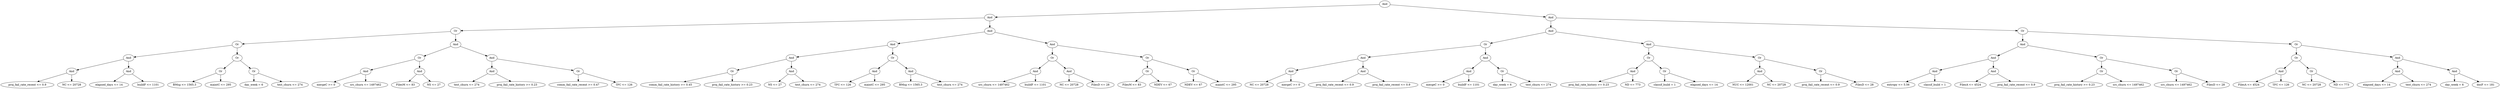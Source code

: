 digraph G {
	graph [bb="0,0,10856,468",
		dpi=78
	];
	node [label="\N"];
	1	 [height=0.5,
		label=And,
		pos="5504.4,450",
		width=0.75];
	2	 [height=0.5,
		label=And,
		pos="4210.4,378",
		width=0.75];
	1 -> 2	 [pos="e,4237.3,380.45 5477.4,447.54 5312.1,438.6 4438.6,391.34 4247.4,381"];
	3	 [height=0.5,
		label=And,
		pos="6798.4,378",
		width=0.75];
	1 -> 3	 [pos="e,6771.6,380.45 5531.5,447.54 5696.7,438.6 6570.3,391.34 6761.5,381"];
	4	 [height=0.5,
		label=Or,
		pos="1902.4,306",
		width=0.75];
	2 -> 4	 [pos="e,1929.6,307.82 4183.3,376.18 3945.5,368.96 2217.1,316.54 1939.9,308.14"];
	5	 [height=0.5,
		label=And,
		pos="4210.4,306",
		width=0.75];
	2 -> 5	 [pos="e,4210.4,324.1 4210.4,359.7 4210.4,351.98 4210.4,342.71 4210.4,334.11"];
	8	 [height=0.5,
		label=Or,
		pos="1024.4,234",
		width=0.75];
	4 -> 8	 [pos="e,1051.4,237.15 1875.7,302.87 1749,292.76 1209.1,249.72 1061.7,237.97"];
	9	 [height=0.5,
		label=And,
		pos="1902.4,234",
		width=0.75];
	4 -> 9	 [pos="e,1902.4,252.1 1902.4,287.7 1902.4,279.98 1902.4,270.71 1902.4,262.11"];
	16	 [height=0.5,
		label=And,
		pos="553.44,162",
		width=0.75];
	8 -> 16	 [pos="e,579.59,166.89 998.11,229.09 918.63,217.27 681.02,181.96 589.72,168.39"];
	17	 [height=0.5,
		label=Or,
		pos="1024.4,162",
		width=0.75];
	8 -> 17	 [pos="e,1024.4,180.1 1024.4,215.7 1024.4,207.98 1024.4,198.71 1024.4,190.11"];
	32	 [height=0.5,
		label=And,
		pos="304.44,90",
		width=0.75];
	16 -> 32	 [pos="e,328.87,97.867 529.11,154.16 484.58,141.64 389.84,115.01 338.77,100.65"];
	33	 [height=0.5,
		label=And,
		pos="553.44,90",
		width=0.75];
	16 -> 33	 [pos="e,553.44,108.1 553.44,143.7 553.44,135.98 553.44,126.71 553.44,118.11"];
	64	 [height=0.5,
		label="proj_fail_rate_recent <= 0.9",
		pos="112.44,18",
		width=3.1233];
	32 -> 64	 [pos="e,155.36,34.647 281.28,80.556 252.59,70.097 202.85,51.963 164.77,38.078"];
	65	 [height=0.5,
		label="NC <= 20728",
		pos="304.44,18",
		width=1.6971];
	32 -> 65	 [pos="e,304.44,36.104 304.44,71.697 304.44,63.983 304.44,54.712 304.44,46.112"];
	66	 [height=0.5,
		label="elapsed_days <= 14",
		pos="468.44,18",
		width=2.347];
	33 -> 66	 [pos="e,488.68,35.667 537.05,75.503 525.63,66.094 510.09,53.299 496.69,42.264"];
	67	 [height=0.5,
		label="buildF <= 1101",
		pos="638.44,18",
		width=1.8776];
	33 -> 67	 [pos="e,618.51,35.412 569.83,75.503 581.33,66.028 597.01,53.12 610.47,42.033"];
	34	 [height=0.5,
		label=Or,
		pos="952.44,90",
		width=0.75];
	17 -> 34	 [pos="e,967.24,105.38 1009.9,146.83 999.69,136.94 985.92,123.55 974.41,112.36"];
	35	 [height=0.5,
		label=Or,
		pos="1097.4,90",
		width=0.75];
	17 -> 35	 [pos="e,1082.7,105.14 1039.2,146.83 1049.6,136.87 1063.7,123.37 1075.4,112.14"];
	68	 [height=0.5,
		label="BMsg <= 1565.3",
		pos="796.44,18",
		width=2.022];
	34 -> 68	 [pos="e,829.95,34.038 930.75,79.267 907.18,68.691 868.92,51.524 839.25,38.212"];
	69	 [height=0.5,
		label="maintC <= 295",
		pos="952.44,18",
		width=1.8234];
	34 -> 69	 [pos="e,952.44,36.104 952.44,71.697 952.44,63.983 952.44,54.712 952.44,46.112"];
	70	 [height=0.5,
		label="day_week = 6",
		pos="1097.4,18",
		width=1.7151];
	35 -> 70	 [pos="e,1097.4,36.104 1097.4,71.697 1097.4,63.983 1097.4,54.712 1097.4,46.112"];
	71	 [height=0.5,
		label="test_churn <= 274",
		pos="1254.4,18",
		width=2.1484];
	35 -> 71	 [pos="e,1220.4,34.17 1119.3,79.267 1142.9,68.725 1181.2,51.634 1211.1,38.34"];
	18	 [height=0.5,
		label=Or,
		pos="1812.4,162",
		width=0.75];
	9 -> 18	 [pos="e,1829.3,176.11 1885.5,219.83 1871.9,209.27 1852.7,194.3 1837.3,182.37"];
	19	 [height=0.5,
		label=And,
		pos="2143.4,162",
		width=0.75];
	9 -> 19	 [pos="e,2118.9,170.12 1926.9,225.9 1970,213.38 2059.7,187.32 2109.1,172.99"];
	36	 [height=0.5,
		label=And,
		pos="1579.4,90",
		width=0.75];
	18 -> 36	 [pos="e,1603.7,98.293 1788.4,153.77 1746.8,141.28 1661.3,115.6 1613.6,101.26"];
	37	 [height=0.5,
		label=And,
		pos="1812.4,90",
		width=0.75];
	18 -> 37	 [pos="e,1812.4,108.1 1812.4,143.7 1812.4,135.98 1812.4,126.71 1812.4,118.11"];
	72	 [height=0.5,
		label="mergeC >= 0",
		pos="1408.4,18",
		width=1.6429];
	36 -> 72	 [pos="e,1442.3,32.86 1557.1,79.849 1530.5,68.954 1485.4,50.51 1451.9,36.777"];
	73	 [height=0.5,
		label="src_churn <= 1497462",
		pos="1579.4,18",
		width=2.5998];
	36 -> 73	 [pos="e,1579.4,36.104 1579.4,71.697 1579.4,63.983 1579.4,54.712 1579.4,46.112"];
	74	 [height=0.5,
		label="FilesM <= 83",
		pos="1750.4,18",
		width=1.661];
	37 -> 74	 [pos="e,1765.3,35.789 1799.3,74.155 1791.4,65.2 1781.1,53.576 1772,43.309"];
	75	 [height=0.5,
		label="NS <= 27",
		pos="1875.4,18",
		width=1.2999];
	37 -> 75	 [pos="e,1860.8,35.29 1825.8,74.155 1834,65.072 1844.6,53.243 1854,42.87"];
	38	 [height=0.5,
		label=And,
		pos="2143.4,90",
		width=0.75];
	19 -> 38	 [pos="e,2143.4,108.1 2143.4,143.7 2143.4,135.98 2143.4,126.71 2143.4,118.11"];
	39	 [height=0.5,
		label=Or,
		pos="2497.4,90",
		width=0.75];
	19 -> 39	 [pos="e,2471.7,96.083 2168.9,155.97 2231,143.69 2390.4,112.17 2461.9,98.037"];
	76	 [height=0.5,
		label="test_churn <= 274",
		pos="2017.4,18",
		width=2.1484];
	38 -> 76	 [pos="e,2046.1,34.914 2123.2,77.753 2104.9,67.563 2077.4,52.287 2055,39.865"];
	77	 [height=0.5,
		label="proj_fail_rate_history >= 0.23",
		pos="2233.4,18",
		width=3.34];
	38 -> 77	 [pos="e,2211.8,35.824 2160.4,75.834 2172.5,66.365 2189.3,53.347 2203.7,42.159"];
	78	 [height=0.5,
		label="comm_fail_rate_recent >= 0.47",
		pos="2497.4,18",
		width=3.4844];
	39 -> 78	 [pos="e,2497.4,36.104 2497.4,71.697 2497.4,63.983 2497.4,54.712 2497.4,46.112"];
	79	 [height=0.5,
		label="TFC <= 126",
		pos="2698.4,18",
		width=1.5887];
	39 -> 79	 [pos="e,2661.5,31.856 2520.9,80.833 2552.9,69.681 2611,49.447 2652,35.168"];
	10	 [height=0.5,
		label=And,
		pos="3866.4,234",
		width=0.75];
	5 -> 10	 [pos="e,3892.2,240.24 4184.9,299.8 4124.3,287.47 3971.9,256.47 3902.2,242.28"];
	11	 [height=0.5,
		label=And,
		pos="4554.4,234",
		width=0.75];
	5 -> 11	 [pos="e,4528.7,240.24 4236,299.8 4296.6,287.47 4448.9,256.47 4518.6,242.28"];
	20	 [height=0.5,
		label=And,
		pos="3423.4,162",
		width=0.75];
	10 -> 20	 [pos="e,3449.5,167.11 3840.4,228.88 3764.9,216.96 3546,182.37 3459.4,168.68"];
	21	 [height=0.5,
		label=Or,
		pos="3866.4,162",
		width=0.75];
	10 -> 21	 [pos="e,3866.4,180.1 3866.4,215.7 3866.4,207.98 3866.4,198.71 3866.4,190.11"];
	40	 [height=0.5,
		label=Or,
		pos="3167.4,90",
		width=0.75];
	20 -> 40	 [pos="e,3191.9,97.692 3398.9,154.29 3353,141.74 3254.2,114.72 3201.8,100.38"];
	41	 [height=0.5,
		label=And,
		pos="3423.4,90",
		width=0.75];
	20 -> 41	 [pos="e,3423.4,108.1 3423.4,143.7 3423.4,135.98 3423.4,126.71 3423.4,118.11"];
	80	 [height=0.5,
		label="comm_fail_rate_history >= 0.45",
		pos="2901.4,18",
		width=3.5566];
	40 -> 80	 [pos="e,2958.9,34.12 3142.4,82.415 3103.1,72.06 3025.4,51.621 2968.8,36.737"];
	81	 [height=0.5,
		label="proj_fail_rate_history >= 0.23",
		pos="3167.4,18",
		width=3.34];
	40 -> 81	 [pos="e,3167.4,36.104 3167.4,71.697 3167.4,63.983 3167.4,54.712 3167.4,46.112"];
	82	 [height=0.5,
		label="NS <= 27",
		pos="3352.4,18",
		width=1.2999];
	41 -> 82	 [pos="e,3368.6,34.95 3408.7,74.496 3399.2,65.125 3386.6,52.728 3375.8,42.028"];
	83	 [height=0.5,
		label="test_churn <= 274",
		pos="3494.4,18",
		width=2.1484];
	41 -> 83	 [pos="e,3477.5,35.699 3438.2,74.496 3447.4,65.409 3459.5,53.475 3470.1,43.004"];
	42	 [height=0.5,
		label=And,
		pos="3788.4,90",
		width=0.75];
	21 -> 42	 [pos="e,3803.8,104.8 3851,147.17 3839.7,137.01 3824.1,123.03 3811.4,111.56"];
	43	 [height=0.5,
		label=And,
		pos="3944.4,90",
		width=0.75];
	21 -> 43	 [pos="e,3929.1,104.8 3881.9,147.17 3893.2,137.01 3908.7,123.03 3921.5,111.56"];
	84	 [height=0.5,
		label="TFC <= 126",
		pos="3647.4,18",
		width=1.5887];
	42 -> 84	 [pos="e,3676.8,33.575 3767.3,78.52 3745.9,67.888 3712.3,51.189 3686.1,38.182"];
	85	 [height=0.5,
		label="maintC <= 295",
		pos="3788.4,18",
		width=1.8234];
	42 -> 85	 [pos="e,3788.4,36.104 3788.4,71.697 3788.4,63.983 3788.4,54.712 3788.4,46.112"];
	86	 [height=0.5,
		label="BMsg <= 1565.3",
		pos="3944.4,18",
		width=2.022];
	43 -> 86	 [pos="e,3944.4,36.104 3944.4,71.697 3944.4,63.983 3944.4,54.712 3944.4,46.112"];
	87	 [height=0.5,
		label="test_churn <= 274",
		pos="4112.4,18",
		width=2.1484];
	43 -> 87	 [pos="e,4076.5,33.974 3966.7,79.705 3992.3,69.076 4034.7,51.399 4067.2,37.854"];
	22	 [height=0.5,
		label=Or,
		pos="4554.4,162",
		width=0.75];
	11 -> 22	 [pos="e,4554.4,180.1 4554.4,215.7 4554.4,207.98 4554.4,198.71 4554.4,190.11"];
	23	 [height=0.5,
		label=Or,
		pos="4970.4,162",
		width=0.75];
	11 -> 23	 [pos="e,4944.4,167.38 4580.5,228.62 4652.1,216.57 4852.4,182.87 4934.5,169.04"];
	44	 [height=0.5,
		label=And,
		pos="4480.4,90",
		width=0.75];
	22 -> 44	 [pos="e,4495.4,105.14 4539.5,146.83 4528.9,136.87 4514.7,123.37 4502.8,112.14"];
	45	 [height=0.5,
		label=And,
		pos="4627.4,90",
		width=0.75];
	22 -> 45	 [pos="e,4612.7,105.14 4569.2,146.83 4579.6,136.87 4593.7,123.37 4605.4,112.14"];
	88	 [height=0.5,
		label="src_churn <= 1497462",
		pos="4301.4,18",
		width=2.5998];
	44 -> 88	 [pos="e,4340.9,34.443 4457.8,80.134 4430.9,69.643 4385.5,51.871 4350.5,38.185"];
	89	 [height=0.5,
		label="buildF <= 1101",
		pos="4480.4,18",
		width=1.8776];
	44 -> 89	 [pos="e,4480.4,36.104 4480.4,71.697 4480.4,63.983 4480.4,54.712 4480.4,46.112"];
	90	 [height=0.5,
		label="NC <= 20728",
		pos="4627.4,18",
		width=1.6971];
	45 -> 90	 [pos="e,4627.4,36.104 4627.4,71.697 4627.4,63.983 4627.4,54.712 4627.4,46.112"];
	91	 [height=0.5,
		label="FilesD <= 28",
		pos="4765.4,18",
		width=1.6249];
	45 -> 91	 [pos="e,4736.3,33.766 4648.4,78.369 4669.3,67.775 4701.8,51.268 4727.3,38.346"];
	46	 [height=0.5,
		label=Or,
		pos="4970.4,90",
		width=0.75];
	23 -> 46	 [pos="e,4970.4,108.1 4970.4,143.7 4970.4,135.98 4970.4,126.71 4970.4,118.11"];
	47	 [height=0.5,
		label=Or,
		pos="5177.4,90",
		width=0.75];
	23 -> 47	 [pos="e,5154,98.936 4994.2,152.97 5031.2,140.47 5102.6,116.32 5144.5,102.14"];
	92	 [height=0.5,
		label="FilesM <= 83",
		pos="4901.4,18",
		width=1.661];
	46 -> 92	 [pos="e,4917.7,35.448 4956.1,74.496 4947.1,65.344 4935.3,53.306 4924.9,42.781"];
	93	 [height=0.5,
		label="NDEV <= 67",
		pos="5039.4,18",
		width=1.661];
	46 -> 93	 [pos="e,5023.2,35.448 4984.7,74.496 4993.8,65.344 5005.6,53.306 5016,42.781"];
	94	 [height=0.5,
		label="NDEV <= 67",
		pos="5177.4,18",
		width=1.661];
	47 -> 94	 [pos="e,5177.4,36.104 5177.4,71.697 5177.4,63.983 5177.4,54.712 5177.4,46.112"];
	95	 [height=0.5,
		label="maintC <= 295",
		pos="5320.4,18",
		width=1.8234];
	47 -> 95	 [pos="e,5289.7,34.03 5198.5,78.671 5220.1,68.125 5254,51.499 5280.7,38.472"];
	6	 [height=0.5,
		label=And,
		pos="6798.4,306",
		width=0.75];
	3 -> 6	 [pos="e,6798.4,324.1 6798.4,359.7 6798.4,351.98 6798.4,342.71 6798.4,334.11"];
	7	 [height=0.5,
		label=Or,
		pos="8995.4,306",
		width=0.75];
	3 -> 7	 [pos="e,8968.2,307.87 6825.4,376.14 7055.8,368.8 8689.9,316.73 8958.2,308.19"];
	12	 [height=0.5,
		label=Or,
		pos="6444.4,234",
		width=0.75];
	6 -> 12	 [pos="e,6470.1,240.08 6773,299.97 6710.9,287.69 6551.5,256.17 6480,242.04"];
	13	 [height=0.5,
		label=And,
		pos="7152.4,234",
		width=0.75];
	6 -> 13	 [pos="e,7126.7,240.08 6823.9,299.97 6886,287.69 7045.4,256.17 7116.9,242.04"];
	24	 [height=0.5,
		label=And,
		pos="5914.4,162",
		width=0.75];
	12 -> 24	 [pos="e,5940.9,166.49 6418.2,229.53 6331,218.02 6051.4,181.09 5950.9,167.81"];
	25	 [height=0.5,
		label=And,
		pos="6444.4,162",
		width=0.75];
	12 -> 25	 [pos="e,6444.4,180.1 6444.4,215.7 6444.4,207.98 6444.4,198.71 6444.4,190.11"];
	48	 [height=0.5,
		label=And,
		pos="5603.4,90",
		width=0.75];
	24 -> 48	 [pos="e,5628.9,96.722 5889.3,155.33 5834,142.91 5702.3,113.25 5638.8,98.959"];
	49	 [height=0.5,
		label=And,
		pos="5914.4,90",
		width=0.75];
	24 -> 49	 [pos="e,5914.4,108.1 5914.4,143.7 5914.4,135.98 5914.4,126.71 5914.4,118.11"];
	96	 [height=0.5,
		label="NC <= 20728",
		pos="5465.4,18",
		width=1.6971];
	48 -> 96	 [pos="e,5494.8,33.895 5582.5,78.369 5561.7,67.809 5529.3,51.374 5503.8,38.471"];
	97	 [height=0.5,
		label="mergeC >= 0",
		pos="5603.4,18",
		width=1.6429];
	48 -> 97	 [pos="e,5603.4,36.104 5603.4,71.697 5603.4,63.983 5603.4,54.712 5603.4,46.112"];
	98	 [height=0.5,
		label="proj_fail_rate_recent <= 0.9",
		pos="5793.4,18",
		width=3.1233];
	49 -> 98	 [pos="e,5822.2,35.629 5894.7,77.597 5877.5,67.631 5852,52.887 5830.9,40.682"];
	99	 [height=0.5,
		label="proj_fail_rate_recent <= 0.9",
		pos="6036.4,18",
		width=3.1233];
	49 -> 99	 [pos="e,6007.5,35.629 5934.3,77.597 5951.7,67.631 5977.4,52.887 5998.7,40.682"];
	50	 [height=0.5,
		label=And,
		pos="6371.4,90",
		width=0.75];
	25 -> 50	 [pos="e,6386.2,105.14 6429.7,146.83 6419.3,136.87 6405.2,123.37 6393.5,112.14"];
	51	 [height=0.5,
		label=Or,
		pos="6518.4,90",
		width=0.75];
	25 -> 51	 [pos="e,6503.5,105.14 6459.4,146.83 6469.9,136.87 6484.2,123.37 6496.1,112.14"];
	100	 [height=0.5,
		label="mergeC >= 0",
		pos="6226.4,18",
		width=1.6429];
	50 -> 100	 [pos="e,6256.5,33.512 6350,78.671 6327.9,67.989 6292.9,51.069 6265.7,37.969"];
	101	 [height=0.5,
		label="buildF <= 1101",
		pos="6371.4,18",
		width=1.8776];
	50 -> 101	 [pos="e,6371.4,36.104 6371.4,71.697 6371.4,63.983 6371.4,54.712 6371.4,46.112"];
	102	 [height=0.5,
		label="day_week = 6",
		pos="6518.4,18",
		width=1.7151];
	51 -> 102	 [pos="e,6518.4,36.104 6518.4,71.697 6518.4,63.983 6518.4,54.712 6518.4,46.112"];
	103	 [height=0.5,
		label="test_churn <= 274",
		pos="6675.4,18",
		width=2.1484];
	51 -> 103	 [pos="e,6641.4,34.17 6540.3,79.267 6563.9,68.725 6602.2,51.634 6632.1,38.34"];
	26	 [height=0.5,
		label=Or,
		pos="7152.4,162",
		width=0.75];
	13 -> 26	 [pos="e,7152.4,180.1 7152.4,215.7 7152.4,207.98 7152.4,198.71 7152.4,190.11"];
	27	 [height=0.5,
		label=Or,
		pos="7639.4,162",
		width=0.75];
	13 -> 27	 [pos="e,7613.1,166.78 7178.6,229.24 7260,217.53 7508.9,181.76 7603,168.24"];
	52	 [height=0.5,
		label=And,
		pos="7081.4,90",
		width=0.75];
	26 -> 52	 [pos="e,7096.1,105.49 7137.7,146.5 7127.8,136.73 7114.6,123.69 7103.4,112.7"];
	53	 [height=0.5,
		label=Or,
		pos="7222.4,90",
		width=0.75];
	26 -> 53	 [pos="e,7208,105.49 7166.9,146.5 7176.7,136.73 7189.8,123.69 7200.7,112.7"];
	104	 [height=0.5,
		label="proj_fail_rate_history >= 0.23",
		pos="6891.4,18",
		width=3.34];
	52 -> 104	 [pos="e,6934.5,34.851 7058.1,80.417 7029.9,70.028 6981.6,52.214 6944.2,38.439"];
	105	 [height=0.5,
		label="ND <= 773",
		pos="7081.4,18",
		width=1.4443];
	52 -> 105	 [pos="e,7081.4,36.104 7081.4,71.697 7081.4,63.983 7081.4,54.712 7081.4,46.112"];
	106	 [height=0.5,
		label="classif_build = 1",
		pos="7222.4,18",
		width=1.9859];
	53 -> 106	 [pos="e,7222.4,36.104 7222.4,71.697 7222.4,63.983 7222.4,54.712 7222.4,46.112"];
	107	 [height=0.5,
		label="elapsed_days <= 14",
		pos="7396.4,18",
		width=2.347];
	53 -> 107	 [pos="e,7358.7,34.174 7245.2,79.849 7271.4,69.291 7315.3,51.644 7349,38.066"];
	54	 [height=0.5,
		label=And,
		pos="7639.4,90",
		width=0.75];
	27 -> 54	 [pos="e,7639.4,108.1 7639.4,143.7 7639.4,135.98 7639.4,126.71 7639.4,118.11"];
	55	 [height=0.5,
		label=Or,
		pos="7905.4,90",
		width=0.75];
	27 -> 55	 [pos="e,7880.7,97.517 7664.5,154.41 7712.2,141.85 7816.4,114.43 7870.8,100.11"];
	108	 [height=0.5,
		label="NUC <= 12001",
		pos="7566.4,18",
		width=1.8776];
	54 -> 108	 [pos="e,7583.8,35.606 7624.7,74.834 7615.1,65.616 7602.3,53.366 7591.1,42.689"];
	109	 [height=0.5,
		label="NC <= 20728",
		pos="7713.4,18",
		width=1.6971];
	54 -> 109	 [pos="e,7696.2,35.354 7654.4,74.834 7664.2,65.551 7677.3,53.193 7688.6,42.464"];
	110	 [height=0.5,
		label="proj_fail_rate_recent <= 0.9",
		pos="7905.4,18",
		width=3.1233];
	55 -> 110	 [pos="e,7905.4,36.104 7905.4,71.697 7905.4,63.983 7905.4,54.712 7905.4,46.112"];
	111	 [height=0.5,
		label="FilesD <= 28",
		pos="8094.4,18",
		width=1.6249];
	55 -> 111	 [pos="e,8058.5,32.326 7928.6,80.417 7958.4,69.391 8010.7,50.003 8048.7,35.955"];
	14	 [height=0.5,
		label=And,
		pos="8995.4,234",
		width=0.75];
	7 -> 14	 [pos="e,8995.4,252.1 8995.4,287.7 8995.4,279.98 8995.4,270.71 8995.4,262.11"];
	15	 [height=0.5,
		label=Or,
		pos="9967.4,234",
		width=0.75];
	7 -> 15	 [pos="e,9940.5,236.94 9022.2,303.07 9158.2,293.28 9772.6,249.04 9930.4,237.67"];
	28	 [height=0.5,
		label=And,
		pos="8655.4,162",
		width=0.75];
	14 -> 28	 [pos="e,8680.8,168.23 8969.9,227.74 8909.8,215.37 8759.5,184.42 8690.7,170.27"];
	29	 [height=0.5,
		label=Or,
		pos="9121.4,162",
		width=0.75];
	14 -> 29	 [pos="e,9101.2,174.22 9015.7,221.75 9036.4,210.22 9068.9,192.18 9092.4,179.12"];
	56	 [height=0.5,
		label=And,
		pos="8399.4,90",
		width=0.75];
	28 -> 56	 [pos="e,8423.9,97.692 8630.9,154.29 8585,141.74 8486.2,114.72 8433.8,100.38"];
	57	 [height=0.5,
		label=And,
		pos="8655.4,90",
		width=0.75];
	28 -> 57	 [pos="e,8655.4,108.1 8655.4,143.7 8655.4,135.98 8655.4,126.71 8655.4,118.11"];
	112	 [height=0.5,
		label="entropy <= 5.56",
		pos="8240.4,18",
		width=1.9318];
	56 -> 112	 [pos="e,8274,33.776 8377.3,79.267 8353.2,68.623 8313.8,51.303 8283.5,37.956"];
	113	 [height=0.5,
		label="classif_build = 1",
		pos="8399.4,18",
		width=1.9859];
	56 -> 113	 [pos="e,8399.4,36.104 8399.4,71.697 8399.4,63.983 8399.4,54.712 8399.4,46.112"];
	114	 [height=0.5,
		label="FilesA <= 4524",
		pos="8556.4,18",
		width=1.8776];
	57 -> 114	 [pos="e,8579.4,35.208 8637.3,76.161 8623.4,66.347 8603.9,52.583 8587.6,41.021"];
	115	 [height=0.5,
		label="proj_fail_rate_recent <= 0.9",
		pos="8754.4,18",
		width=3.1233];
	57 -> 115	 [pos="e,8730.8,35.722 8673.6,76.161 8687.3,66.481 8706.4,52.959 8722.6,41.497"];
	58	 [height=0.5,
		label=Or,
		pos="9121.4,90",
		width=0.75];
	29 -> 58	 [pos="e,9121.4,108.1 9121.4,143.7 9121.4,135.98 9121.4,126.71 9121.4,118.11"];
	59	 [height=0.5,
		label=Or,
		pos="9442.4,90",
		width=0.75];
	29 -> 59	 [pos="e,9416.9,96.564 9146.6,155.51 9203.4,143.12 9341.7,112.97 9407.1,98.71"];
	116	 [height=0.5,
		label="proj_fail_rate_history >= 0.23",
		pos="9005.4,18",
		width=3.34];
	58 -> 116	 [pos="e,9033.2,35.74 9102,77.284 9085.7,67.428 9061.9,53.065 9042,41.064"];
	117	 [height=0.5,
		label="src_churn <= 1497462",
		pos="9237.4,18",
		width=2.5998];
	58 -> 117	 [pos="e,9210.1,35.478 9140.9,77.284 9157.4,67.316 9181.5,52.737 9201.6,40.655"];
	118	 [height=0.5,
		label="src_churn <= 1497462",
		pos="9442.4,18",
		width=2.5998];
	59 -> 118	 [pos="e,9442.4,36.104 9442.4,71.697 9442.4,63.983 9442.4,54.712 9442.4,46.112"];
	119	 [height=0.5,
		label="FilesD <= 28",
		pos="9612.4,18",
		width=1.6249];
	59 -> 119	 [pos="e,9578.9,32.798 9465,79.705 9491.6,68.771 9536.2,50.38 9569.5,36.7"];
	30	 [height=0.5,
		label=Or,
		pos="9967.4,162",
		width=0.75];
	15 -> 30	 [pos="e,9967.4,180.1 9967.4,215.7 9967.4,207.98 9967.4,198.71 9967.4,190.11"];
	31	 [height=0.5,
		label=And,
		pos="10410,162",
		width=0.75];
	15 -> 31	 [pos="e,10384,167.11 9993.5,228.88 10069,216.96 10288,182.37 10375,168.68"];
	60	 [height=0.5,
		label=And,
		pos="9899.4,90",
		width=0.75];
	30 -> 60	 [pos="e,9913.5,105.49 9953.4,146.5 9943.9,136.73 9931.2,123.69 9920.5,112.7"];
	61	 [height=0.5,
		label=Or,
		pos="10035,90",
		width=0.75];
	30 -> 61	 [pos="e,10021,105.49 9981.5,146.5 9991,136.73 10004,123.69 10014,112.7"];
	120	 [height=0.5,
		label="FilesA <= 4524",
		pos="9756.4,18",
		width=1.8776];
	60 -> 120	 [pos="e,9787.4,34.161 9878.3,78.671 9856.9,68.159 9823,51.606 9796.5,38.598"];
	121	 [height=0.5,
		label="TFC <= 126",
		pos="9899.4,18",
		width=1.5887];
	60 -> 121	 [pos="e,9899.4,36.104 9899.4,71.697 9899.4,63.983 9899.4,54.712 9899.4,46.112"];
	122	 [height=0.5,
		label="NC <= 20728",
		pos="10035,18",
		width=1.6971];
	61 -> 122	 [pos="e,10035,36.104 10035,71.697 10035,63.983 10035,54.712 10035,46.112"];
	123	 [height=0.5,
		label="ND <= 773",
		pos="10166,18",
		width=1.4443];
	61 -> 123	 [pos="e,10139,33.504 10056,78.063 10076,67.424 10106,51.038 10130,38.222"];
	62	 [height=0.5,
		label=And,
		pos="10410,90",
		width=0.75];
	31 -> 62	 [pos="e,10410,108.1 10410,143.7 10410,135.98 10410,126.71 10410,118.11"];
	63	 [height=0.5,
		label=And,
		pos="10657,90",
		width=0.75];
	31 -> 63	 [pos="e,10633,97.94 10435,154.03 10479,141.48 10573,115.04 10623,100.72"];
	124	 [height=0.5,
		label="elapsed_days <= 14",
		pos="10320,18",
		width=2.347];
	62 -> 124	 [pos="e,10342,35.567 10394,75.834 10381,66.299 10364,53.165 10350,41.925"];
	125	 [height=0.5,
		label="test_churn <= 274",
		pos="10500,18",
		width=2.1484];
	62 -> 125	 [pos="e,10479,35.567 10427,75.834 10440,66.299 10457,53.165 10471,41.925"];
	126	 [height=0.5,
		label="day_week = 6",
		pos="10657,18",
		width=1.7151];
	63 -> 126	 [pos="e,10657,36.104 10657,71.697 10657,63.983 10657,54.712 10657,46.112"];
	127	 [height=0.5,
		label="docF <= 181",
		pos="10796,18",
		width=1.6429];
	63 -> 127	 [pos="e,10767,33.704 10678,78.52 10699,67.922 10732,51.296 10758,38.307"];
}
